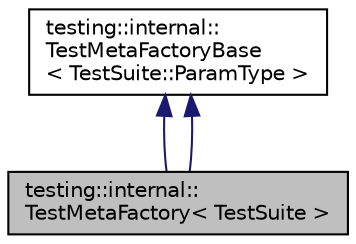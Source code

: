 digraph "testing::internal::TestMetaFactory&lt; TestSuite &gt;"
{
 // LATEX_PDF_SIZE
  edge [fontname="Helvetica",fontsize="10",labelfontname="Helvetica",labelfontsize="10"];
  node [fontname="Helvetica",fontsize="10",shape=record];
  Node1 [label="testing::internal::\lTestMetaFactory\< TestSuite \>",height=0.2,width=0.4,color="black", fillcolor="grey75", style="filled", fontcolor="black",tooltip=" "];
  Node2 -> Node1 [dir="back",color="midnightblue",fontsize="10",style="solid",fontname="Helvetica"];
  Node2 [label="testing::internal::\lTestMetaFactoryBase\l\< TestSuite::ParamType \>",height=0.2,width=0.4,color="black", fillcolor="white", style="filled",URL="$classtesting_1_1internal_1_1_test_meta_factory_base.html",tooltip=" "];
  Node2 -> Node1 [dir="back",color="midnightblue",fontsize="10",style="solid",fontname="Helvetica"];
}
